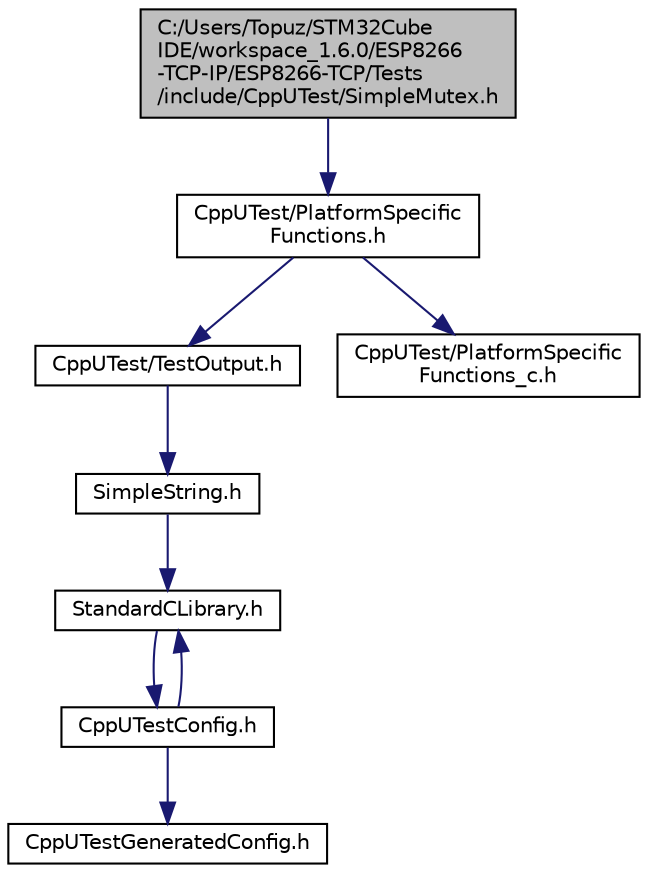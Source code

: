 digraph "C:/Users/Topuz/STM32CubeIDE/workspace_1.6.0/ESP8266-TCP-IP/ESP8266-TCP/Tests/include/CppUTest/SimpleMutex.h"
{
 // LATEX_PDF_SIZE
  edge [fontname="Helvetica",fontsize="10",labelfontname="Helvetica",labelfontsize="10"];
  node [fontname="Helvetica",fontsize="10",shape=record];
  Node1 [label="C:/Users/Topuz/STM32Cube\lIDE/workspace_1.6.0/ESP8266\l-TCP-IP/ESP8266-TCP/Tests\l/include/CppUTest/SimpleMutex.h",height=0.2,width=0.4,color="black", fillcolor="grey75", style="filled", fontcolor="black",tooltip=" "];
  Node1 -> Node2 [color="midnightblue",fontsize="10",style="solid",fontname="Helvetica"];
  Node2 [label="CppUTest/PlatformSpecific\lFunctions.h",height=0.2,width=0.4,color="black", fillcolor="white", style="filled",URL="$PlatformSpecificFunctions_8h.html",tooltip=" "];
  Node2 -> Node3 [color="midnightblue",fontsize="10",style="solid",fontname="Helvetica"];
  Node3 [label="CppUTest/TestOutput.h",height=0.2,width=0.4,color="black", fillcolor="white", style="filled",URL="$TestOutput_8h.html",tooltip=" "];
  Node3 -> Node4 [color="midnightblue",fontsize="10",style="solid",fontname="Helvetica"];
  Node4 [label="SimpleString.h",height=0.2,width=0.4,color="black", fillcolor="white", style="filled",URL="$SimpleString_8h.html",tooltip=" "];
  Node4 -> Node5 [color="midnightblue",fontsize="10",style="solid",fontname="Helvetica"];
  Node5 [label="StandardCLibrary.h",height=0.2,width=0.4,color="black", fillcolor="white", style="filled",URL="$StandardCLibrary_8h.html",tooltip=" "];
  Node5 -> Node6 [color="midnightblue",fontsize="10",style="solid",fontname="Helvetica"];
  Node6 [label="CppUTestConfig.h",height=0.2,width=0.4,color="black", fillcolor="white", style="filled",URL="$CppUTestConfig_8h.html",tooltip=" "];
  Node6 -> Node7 [color="midnightblue",fontsize="10",style="solid",fontname="Helvetica"];
  Node7 [label="CppUTestGeneratedConfig.h",height=0.2,width=0.4,color="black", fillcolor="white", style="filled",URL="$CppUTestGeneratedConfig_8h.html",tooltip=" "];
  Node6 -> Node5 [color="midnightblue",fontsize="10",style="solid",fontname="Helvetica"];
  Node2 -> Node8 [color="midnightblue",fontsize="10",style="solid",fontname="Helvetica"];
  Node8 [label="CppUTest/PlatformSpecific\lFunctions_c.h",height=0.2,width=0.4,color="black", fillcolor="white", style="filled",URL="$PlatformSpecificFunctions__c_8h.html",tooltip=" "];
}
